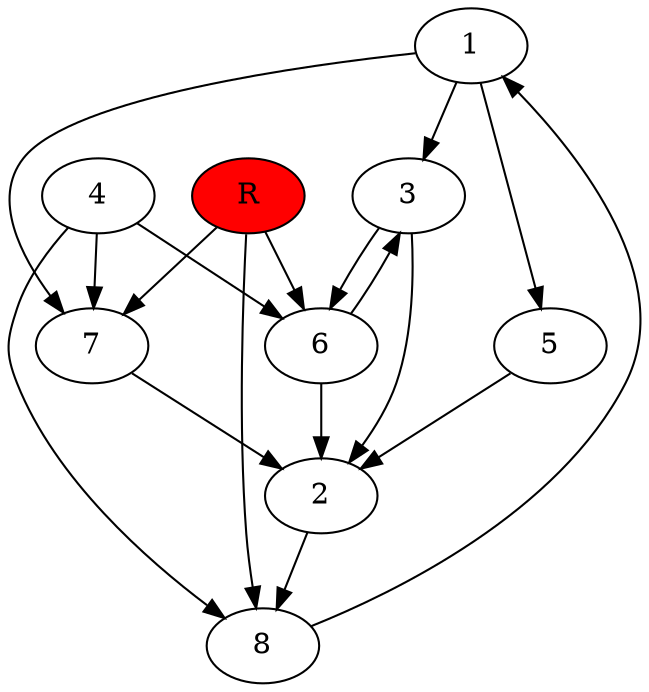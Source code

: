 digraph prb33282 {
	1
	2
	3
	4
	5
	6
	7
	8
	R [fillcolor="#ff0000" style=filled]
	1 -> 3
	1 -> 5
	1 -> 7
	2 -> 8
	3 -> 2
	3 -> 6
	4 -> 6
	4 -> 7
	4 -> 8
	5 -> 2
	6 -> 2
	6 -> 3
	7 -> 2
	8 -> 1
	R -> 6
	R -> 7
	R -> 8
}
